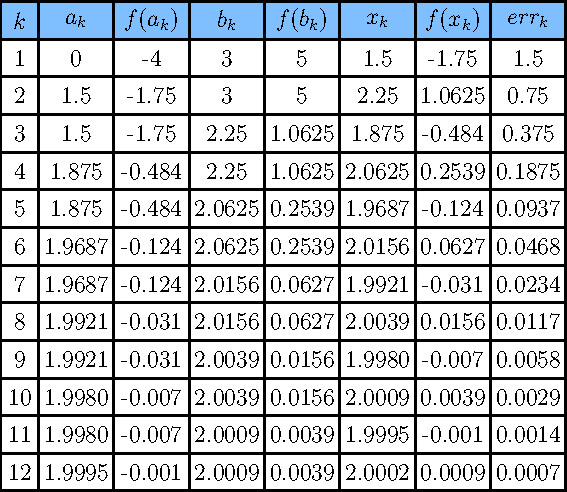 size(10cm);
import graph;
import contour;
usepackage("mathrsfs");
real v=0.000075426843851566;
real t=v*10000;
pair vp=(2,0.5);

path fs1=(0,0)--(15,0)--(15,1)--(0,1)--cycle;
filldraw(fs1,royalblue+opacity(0.5),bp+black);
for(int i=0;i<7;++i){
	draw((i*2+1,0)--shift(0,1)*(i*2+1,0),bp+black);
}
label("$k$",(0.5,0.5));
label("$a_k$",(2,0.5));
label("$f(a_k)$",(4,0.5));
label("$b_k$",(6,0.5));
label("$f(b_k)$",(8,0.5));
label("$x_k$",(10,0.5));
label("$f(x_k)$",(12,0.5));
label("$err_k$",(14,0.5));	
path fs=shift(0,-1)*fs1;
real f(real x) {return x^2-4;}
string wrt(real val){
	if(length(string(val))>6){
		real t=v*100000;
		if(t<1){
			return substr(string(val),0,4)+substr(string(v),length(string(val))-4,-1);
		}else{
			return substr(string(val),0,6);
		}	
	}
	return string(val);
}
real decho(real a,real b,real nmax,real err=0.001){
	path c1=graph(f,0,3); 
	if(f(a)==0)
		return a;
	else if(f(b)==0)
		return b;
	else if(f(a)*f(b)>0)
		return -1;
	else{
		real n=1;
		real x;
			
		while(n<=nmax){
			x=(a+b)/2;
			for(int i=0;i<7;++i){
				draw((i*2+1,-n)--shift(0,1)*(i*2+1,-n),bp+black);
			}
			draw(shift(0,-n+1)*fs,bp+black);
			label(wrt(n),(0.5,0.5-n));
			label(wrt(a),(2,0.5-n));
			label(wrt(f(a)),(4,0.5-n));
			label(wrt(b),(6,0.5-n));
			label(wrt(f(b)),(8,0.5-n));
			label(wrt(x),(10,0.5-n));
			label(wrt(f(x)),(12,0.5-n));
			label(wrt((b-a)/2),(14,0.5-n));		
			if(f(x)==0 || (b-a)/2<err)
				return x;
			if(f(a)*f(x)>0)
				a=x;
			else
				b=x;

			n=n+1;
		}
		return x;
		
	}
}
decho(0,3,12);